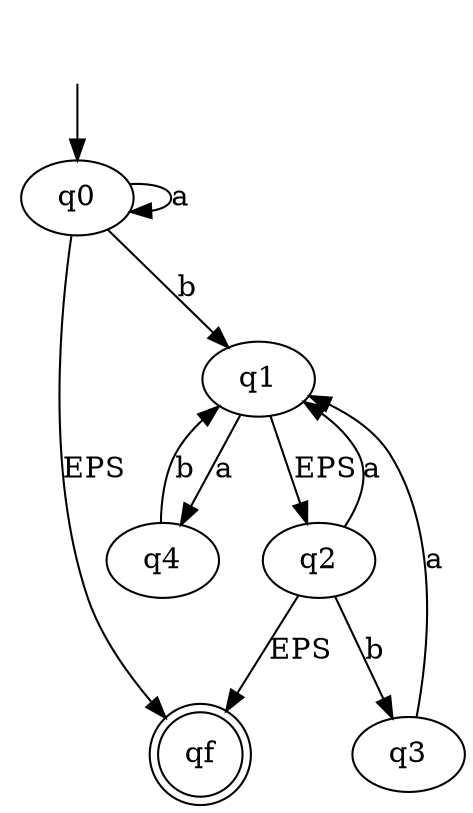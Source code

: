 digraph {
	start [style = "invis"]
	start -> "q0"
	"q0"
	"q0" -> "q0"
[label = "a"]	"q1"
	"q0" -> "q1"
[label = "b"]	"qf" [shape=doublecircle]
	"q0" -> "qf"
[label = "EPS"]	"q4"
	"q1" -> "q4"
[label = "a"]	"q2"
	"q1" -> "q2"
[label = "EPS"]	"q4" -> "q1"
[label = "b"]	"q2" -> "q1"
[label = "a"]	"q3"
	"q2" -> "q3"
[label = "b"]	"q2" -> "qf"
[label = "EPS"]	"q3" -> "q1"
[label = "a"]}